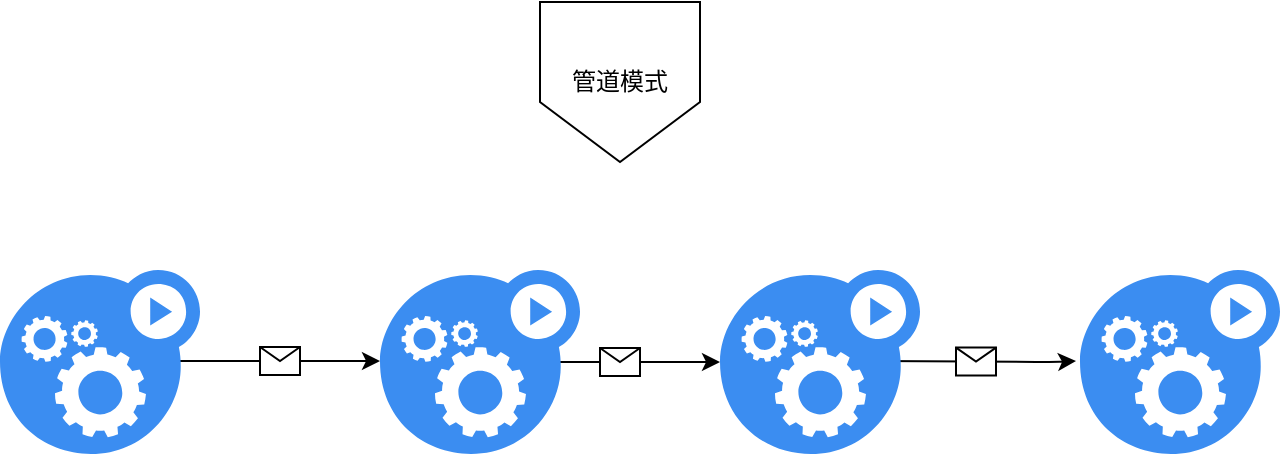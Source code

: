 <mxfile version="15.1.0" type="github"><diagram id="g3DIidQxgpxnFn15DoPs" name="Page-1"><mxGraphModel dx="1186" dy="648" grid="1" gridSize="10" guides="1" tooltips="1" connect="1" arrows="1" fold="1" page="1" pageScale="1" pageWidth="827" pageHeight="1169" math="0" shadow="0"><root><mxCell id="0"/><mxCell id="1" parent="0"/><mxCell id="J-A9Y7C-dA4lT8545g-A-7" value="" style="endArrow=classic;html=1;" edge="1" parent="1"><mxGeometry relative="1" as="geometry"><mxPoint x="350" y="340" as="sourcePoint"/><mxPoint x="450" y="340" as="targetPoint"/></mxGeometry></mxCell><mxCell id="J-A9Y7C-dA4lT8545g-A-8" value="" style="shape=message;html=1;outlineConnect=0;" vertex="1" parent="J-A9Y7C-dA4lT8545g-A-7"><mxGeometry width="20" height="14" relative="1" as="geometry"><mxPoint x="-10" y="-7" as="offset"/></mxGeometry></mxCell><mxCell id="J-A9Y7C-dA4lT8545g-A-13" value="" style="endArrow=classic;html=1;" edge="1" parent="1"><mxGeometry relative="1" as="geometry"><mxPoint x="528" y="339.5" as="sourcePoint"/><mxPoint x="628" y="339.5" as="targetPoint"/><Array as="points"><mxPoint x="618" y="340"/></Array></mxGeometry></mxCell><mxCell id="J-A9Y7C-dA4lT8545g-A-14" value="" style="shape=message;html=1;outlineConnect=0;" vertex="1" parent="J-A9Y7C-dA4lT8545g-A-13"><mxGeometry width="20" height="14" relative="1" as="geometry"><mxPoint x="-10" y="-7" as="offset"/></mxGeometry></mxCell><mxCell id="J-A9Y7C-dA4lT8545g-A-18" value="" style="endArrow=classic;html=1;" edge="1" parent="1"><mxGeometry relative="1" as="geometry"><mxPoint x="180" y="339.5" as="sourcePoint"/><mxPoint x="280" y="339.5" as="targetPoint"/></mxGeometry></mxCell><mxCell id="J-A9Y7C-dA4lT8545g-A-19" value="" style="shape=message;html=1;outlineConnect=0;" vertex="1" parent="J-A9Y7C-dA4lT8545g-A-18"><mxGeometry width="20" height="14" relative="1" as="geometry"><mxPoint x="-10" y="-7" as="offset"/></mxGeometry></mxCell><mxCell id="J-A9Y7C-dA4lT8545g-A-20" value="管道模式" style="shape=offPageConnector;whiteSpace=wrap;html=1;" vertex="1" parent="1"><mxGeometry x="360" y="160" width="80" height="80" as="geometry"/></mxCell><mxCell id="J-A9Y7C-dA4lT8545g-A-23" value="" style="html=1;aspect=fixed;strokeColor=none;shadow=0;align=center;verticalAlign=top;fillColor=#3B8DF1;shape=mxgraph.gcp2.gear_load" vertex="1" parent="1"><mxGeometry x="90" y="294" width="100" height="92" as="geometry"/></mxCell><mxCell id="J-A9Y7C-dA4lT8545g-A-24" value="" style="html=1;aspect=fixed;strokeColor=none;shadow=0;align=center;verticalAlign=top;fillColor=#3B8DF1;shape=mxgraph.gcp2.gear_load" vertex="1" parent="1"><mxGeometry x="280" y="294" width="100" height="92" as="geometry"/></mxCell><mxCell id="J-A9Y7C-dA4lT8545g-A-25" value="" style="html=1;aspect=fixed;strokeColor=none;shadow=0;align=center;verticalAlign=top;fillColor=#3B8DF1;shape=mxgraph.gcp2.gear_load" vertex="1" parent="1"><mxGeometry x="450" y="294" width="100" height="92" as="geometry"/></mxCell><mxCell id="J-A9Y7C-dA4lT8545g-A-26" value="" style="html=1;aspect=fixed;strokeColor=none;shadow=0;align=center;verticalAlign=top;fillColor=#3B8DF1;shape=mxgraph.gcp2.gear_load" vertex="1" parent="1"><mxGeometry x="630" y="294" width="100" height="92" as="geometry"/></mxCell></root></mxGraphModel></diagram></mxfile>